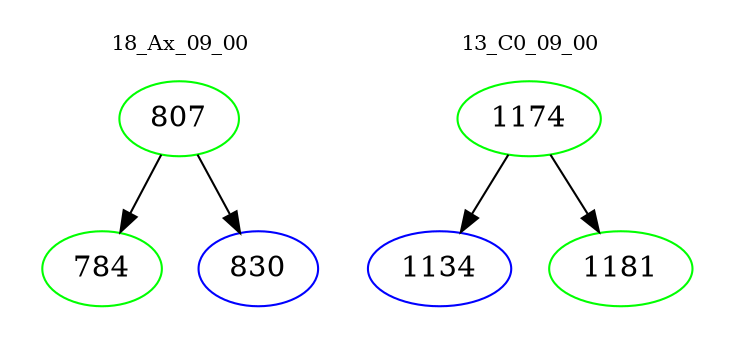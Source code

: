 digraph{
subgraph cluster_0 {
color = white
label = "18_Ax_09_00";
fontsize=10;
T0_807 [label="807", color="green"]
T0_807 -> T0_784 [color="black"]
T0_784 [label="784", color="green"]
T0_807 -> T0_830 [color="black"]
T0_830 [label="830", color="blue"]
}
subgraph cluster_1 {
color = white
label = "13_C0_09_00";
fontsize=10;
T1_1174 [label="1174", color="green"]
T1_1174 -> T1_1134 [color="black"]
T1_1134 [label="1134", color="blue"]
T1_1174 -> T1_1181 [color="black"]
T1_1181 [label="1181", color="green"]
}
}
